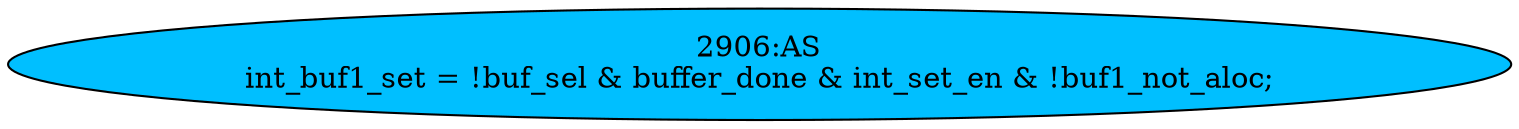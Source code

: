 strict digraph "" {
	node [label="\N"];
	"2906:AS"	 [ast="<pyverilog.vparser.ast.Assign object at 0x7f13b555d710>",
		def_var="['int_buf1_set']",
		fillcolor=deepskyblue,
		label="2906:AS
int_buf1_set = !buf_sel & buffer_done & int_set_en & !buf1_not_aloc;",
		statements="[]",
		style=filled,
		typ=Assign,
		use_var="['buf_sel', 'buffer_done', 'int_set_en', 'buf1_not_aloc']"];
}
